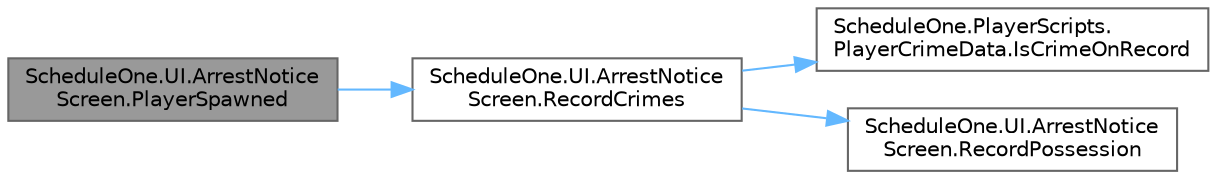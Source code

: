 digraph "ScheduleOne.UI.ArrestNoticeScreen.PlayerSpawned"
{
 // LATEX_PDF_SIZE
  bgcolor="transparent";
  edge [fontname=Helvetica,fontsize=10,labelfontname=Helvetica,labelfontsize=10];
  node [fontname=Helvetica,fontsize=10,shape=box,height=0.2,width=0.4];
  rankdir="LR";
  Node1 [id="Node000001",label="ScheduleOne.UI.ArrestNotice\lScreen.PlayerSpawned",height=0.2,width=0.4,color="gray40", fillcolor="grey60", style="filled", fontcolor="black",tooltip=" "];
  Node1 -> Node2 [id="edge1_Node000001_Node000002",color="steelblue1",style="solid",tooltip=" "];
  Node2 [id="Node000002",label="ScheduleOne.UI.ArrestNotice\lScreen.RecordCrimes",height=0.2,width=0.4,color="grey40", fillcolor="white", style="filled",URL="$class_schedule_one_1_1_u_i_1_1_arrest_notice_screen.html#a058efd7ce18a90e2b9f64c47ae19fe4a",tooltip=" "];
  Node2 -> Node3 [id="edge2_Node000002_Node000003",color="steelblue1",style="solid",tooltip=" "];
  Node3 [id="Node000003",label="ScheduleOne.PlayerScripts.\lPlayerCrimeData.IsCrimeOnRecord",height=0.2,width=0.4,color="grey40", fillcolor="white", style="filled",URL="$class_schedule_one_1_1_player_scripts_1_1_player_crime_data.html#af152a6c964dc727d4dc7c3e49591140c",tooltip=" "];
  Node2 -> Node4 [id="edge3_Node000002_Node000004",color="steelblue1",style="solid",tooltip=" "];
  Node4 [id="Node000004",label="ScheduleOne.UI.ArrestNotice\lScreen.RecordPossession",height=0.2,width=0.4,color="grey40", fillcolor="white", style="filled",URL="$class_schedule_one_1_1_u_i_1_1_arrest_notice_screen.html#a1b3abbc0de872a0ab4558538322afada",tooltip=" "];
}

